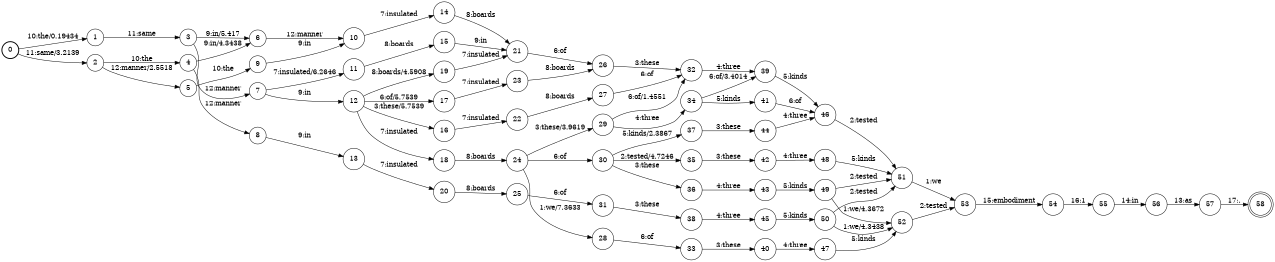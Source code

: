 digraph FST {
rankdir = LR;
size = "8.5,11";
label = "";
center = 1;
orientation = Portrait;
ranksep = "0.4";
nodesep = "0.25";
0 [label = "0", shape = circle, style = bold, fontsize = 14]
	0 -> 1 [label = "10:the/0.19434", fontsize = 14];
	0 -> 2 [label = "11:same/3.2139", fontsize = 14];
1 [label = "1", shape = circle, style = solid, fontsize = 14]
	1 -> 3 [label = "11:same", fontsize = 14];
2 [label = "2", shape = circle, style = solid, fontsize = 14]
	2 -> 4 [label = "10:the", fontsize = 14];
	2 -> 5 [label = "12:manner/2.5518", fontsize = 14];
3 [label = "3", shape = circle, style = solid, fontsize = 14]
	3 -> 6 [label = "9:in/5.417", fontsize = 14];
	3 -> 7 [label = "12:manner", fontsize = 14];
4 [label = "4", shape = circle, style = solid, fontsize = 14]
	4 -> 6 [label = "9:in/4.3438", fontsize = 14];
	4 -> 8 [label = "12:manner", fontsize = 14];
5 [label = "5", shape = circle, style = solid, fontsize = 14]
	5 -> 9 [label = "10:the", fontsize = 14];
6 [label = "6", shape = circle, style = solid, fontsize = 14]
	6 -> 10 [label = "12:manner", fontsize = 14];
7 [label = "7", shape = circle, style = solid, fontsize = 14]
	7 -> 11 [label = "7:insulated/6.2646", fontsize = 14];
	7 -> 12 [label = "9:in", fontsize = 14];
8 [label = "8", shape = circle, style = solid, fontsize = 14]
	8 -> 13 [label = "9:in", fontsize = 14];
9 [label = "9", shape = circle, style = solid, fontsize = 14]
	9 -> 10 [label = "9:in", fontsize = 14];
10 [label = "10", shape = circle, style = solid, fontsize = 14]
	10 -> 14 [label = "7:insulated", fontsize = 14];
11 [label = "11", shape = circle, style = solid, fontsize = 14]
	11 -> 15 [label = "8:boards", fontsize = 14];
12 [label = "12", shape = circle, style = solid, fontsize = 14]
	12 -> 16 [label = "3:these/5.7539", fontsize = 14];
	12 -> 17 [label = "6:of/5.7539", fontsize = 14];
	12 -> 18 [label = "7:insulated", fontsize = 14];
	12 -> 19 [label = "8:boards/4.5908", fontsize = 14];
13 [label = "13", shape = circle, style = solid, fontsize = 14]
	13 -> 20 [label = "7:insulated", fontsize = 14];
14 [label = "14", shape = circle, style = solid, fontsize = 14]
	14 -> 21 [label = "8:boards", fontsize = 14];
15 [label = "15", shape = circle, style = solid, fontsize = 14]
	15 -> 21 [label = "9:in", fontsize = 14];
16 [label = "16", shape = circle, style = solid, fontsize = 14]
	16 -> 22 [label = "7:insulated", fontsize = 14];
17 [label = "17", shape = circle, style = solid, fontsize = 14]
	17 -> 23 [label = "7:insulated", fontsize = 14];
18 [label = "18", shape = circle, style = solid, fontsize = 14]
	18 -> 24 [label = "8:boards", fontsize = 14];
19 [label = "19", shape = circle, style = solid, fontsize = 14]
	19 -> 21 [label = "7:insulated", fontsize = 14];
20 [label = "20", shape = circle, style = solid, fontsize = 14]
	20 -> 25 [label = "8:boards", fontsize = 14];
21 [label = "21", shape = circle, style = solid, fontsize = 14]
	21 -> 26 [label = "6:of", fontsize = 14];
22 [label = "22", shape = circle, style = solid, fontsize = 14]
	22 -> 27 [label = "8:boards", fontsize = 14];
23 [label = "23", shape = circle, style = solid, fontsize = 14]
	23 -> 26 [label = "8:boards", fontsize = 14];
24 [label = "24", shape = circle, style = solid, fontsize = 14]
	24 -> 28 [label = "1:we/7.3633", fontsize = 14];
	24 -> 29 [label = "3:these/3.9619", fontsize = 14];
	24 -> 30 [label = "6:of", fontsize = 14];
25 [label = "25", shape = circle, style = solid, fontsize = 14]
	25 -> 31 [label = "6:of", fontsize = 14];
26 [label = "26", shape = circle, style = solid, fontsize = 14]
	26 -> 32 [label = "3:these", fontsize = 14];
27 [label = "27", shape = circle, style = solid, fontsize = 14]
	27 -> 32 [label = "6:of", fontsize = 14];
28 [label = "28", shape = circle, style = solid, fontsize = 14]
	28 -> 33 [label = "6:of", fontsize = 14];
29 [label = "29", shape = circle, style = solid, fontsize = 14]
	29 -> 34 [label = "4:three", fontsize = 14];
	29 -> 32 [label = "6:of/1.4551", fontsize = 14];
30 [label = "30", shape = circle, style = solid, fontsize = 14]
	30 -> 35 [label = "2:tested/4.7246", fontsize = 14];
	30 -> 36 [label = "3:these", fontsize = 14];
	30 -> 37 [label = "5:kinds/2.3867", fontsize = 14];
31 [label = "31", shape = circle, style = solid, fontsize = 14]
	31 -> 38 [label = "3:these", fontsize = 14];
32 [label = "32", shape = circle, style = solid, fontsize = 14]
	32 -> 39 [label = "4:three", fontsize = 14];
33 [label = "33", shape = circle, style = solid, fontsize = 14]
	33 -> 40 [label = "3:these", fontsize = 14];
34 [label = "34", shape = circle, style = solid, fontsize = 14]
	34 -> 41 [label = "5:kinds", fontsize = 14];
	34 -> 39 [label = "6:of/3.4014", fontsize = 14];
35 [label = "35", shape = circle, style = solid, fontsize = 14]
	35 -> 42 [label = "3:these", fontsize = 14];
36 [label = "36", shape = circle, style = solid, fontsize = 14]
	36 -> 43 [label = "4:three", fontsize = 14];
37 [label = "37", shape = circle, style = solid, fontsize = 14]
	37 -> 44 [label = "3:these", fontsize = 14];
38 [label = "38", shape = circle, style = solid, fontsize = 14]
	38 -> 45 [label = "4:three", fontsize = 14];
39 [label = "39", shape = circle, style = solid, fontsize = 14]
	39 -> 46 [label = "5:kinds", fontsize = 14];
40 [label = "40", shape = circle, style = solid, fontsize = 14]
	40 -> 47 [label = "4:three", fontsize = 14];
41 [label = "41", shape = circle, style = solid, fontsize = 14]
	41 -> 46 [label = "6:of", fontsize = 14];
42 [label = "42", shape = circle, style = solid, fontsize = 14]
	42 -> 48 [label = "4:three", fontsize = 14];
43 [label = "43", shape = circle, style = solid, fontsize = 14]
	43 -> 49 [label = "5:kinds", fontsize = 14];
44 [label = "44", shape = circle, style = solid, fontsize = 14]
	44 -> 46 [label = "4:three", fontsize = 14];
45 [label = "45", shape = circle, style = solid, fontsize = 14]
	45 -> 50 [label = "5:kinds", fontsize = 14];
46 [label = "46", shape = circle, style = solid, fontsize = 14]
	46 -> 51 [label = "2:tested", fontsize = 14];
47 [label = "47", shape = circle, style = solid, fontsize = 14]
	47 -> 52 [label = "5:kinds", fontsize = 14];
48 [label = "48", shape = circle, style = solid, fontsize = 14]
	48 -> 51 [label = "5:kinds", fontsize = 14];
49 [label = "49", shape = circle, style = solid, fontsize = 14]
	49 -> 52 [label = "1:we/4.3672", fontsize = 14];
	49 -> 51 [label = "2:tested", fontsize = 14];
50 [label = "50", shape = circle, style = solid, fontsize = 14]
	50 -> 52 [label = "1:we/4.3438", fontsize = 14];
	50 -> 51 [label = "2:tested", fontsize = 14];
51 [label = "51", shape = circle, style = solid, fontsize = 14]
	51 -> 53 [label = "1:we", fontsize = 14];
52 [label = "52", shape = circle, style = solid, fontsize = 14]
	52 -> 53 [label = "2:tested", fontsize = 14];
53 [label = "53", shape = circle, style = solid, fontsize = 14]
	53 -> 54 [label = "15:embodiment", fontsize = 14];
54 [label = "54", shape = circle, style = solid, fontsize = 14]
	54 -> 55 [label = "16:1", fontsize = 14];
55 [label = "55", shape = circle, style = solid, fontsize = 14]
	55 -> 56 [label = "14:in", fontsize = 14];
56 [label = "56", shape = circle, style = solid, fontsize = 14]
	56 -> 57 [label = "13:as", fontsize = 14];
57 [label = "57", shape = circle, style = solid, fontsize = 14]
	57 -> 58 [label = "17:.", fontsize = 14];
58 [label = "58", shape = doublecircle, style = solid, fontsize = 14]
}
